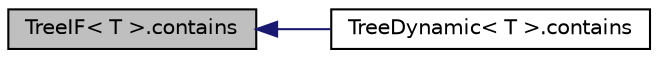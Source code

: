 digraph G
{
  edge [fontname="Helvetica",fontsize="10",labelfontname="Helvetica",labelfontsize="10"];
  node [fontname="Helvetica",fontsize="10",shape=record];
  rankdir="LR";
  Node1 [label="TreeIF\< T \>.contains",height=0.2,width=0.4,color="black", fillcolor="grey75", style="filled" fontcolor="black"];
  Node1 -> Node2 [dir="back",color="midnightblue",fontsize="10",style="solid",fontname="Helvetica"];
  Node2 [label="TreeDynamic\< T \>.contains",height=0.2,width=0.4,color="black", fillcolor="white", style="filled",URL="$d1/d99/classTreeDynamic_3_01T_01_4.html#a9b659d4b5aa1fbbd3fadd663d9ac20a9"];
}
